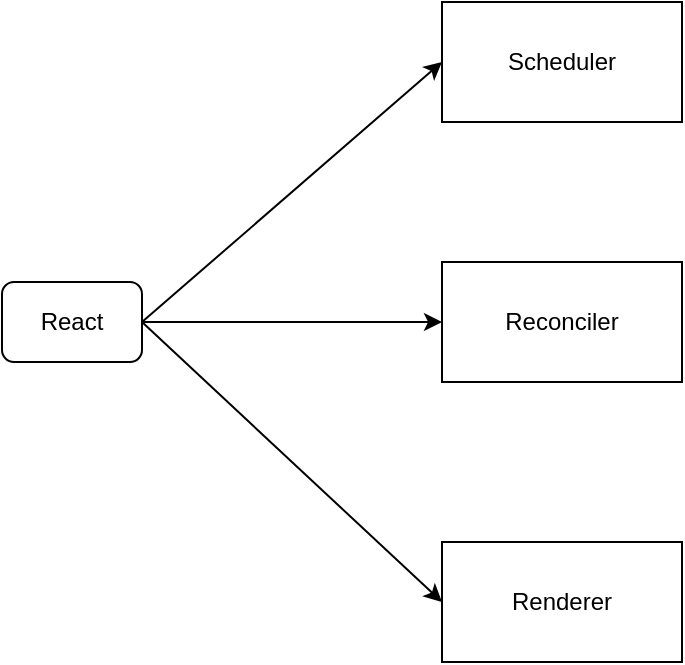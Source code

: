 <mxfile version="14.4.3" type="device"><diagram id="a-J5WB3At-wVUNw4GOHZ" name="第 1 页"><mxGraphModel dx="946" dy="600" grid="1" gridSize="10" guides="1" tooltips="1" connect="1" arrows="1" fold="1" page="1" pageScale="1" pageWidth="827" pageHeight="1169" math="0" shadow="0"><root><mxCell id="0"/><mxCell id="1" parent="0"/><mxCell id="pNNIocYUa1iY3Cu5iwgK-1" value="React" style="rounded=1;whiteSpace=wrap;html=1;" vertex="1" parent="1"><mxGeometry x="20" y="260" width="70" height="40" as="geometry"/></mxCell><mxCell id="pNNIocYUa1iY3Cu5iwgK-2" value="Scheduler" style="rounded=0;whiteSpace=wrap;html=1;" vertex="1" parent="1"><mxGeometry x="240" y="120" width="120" height="60" as="geometry"/></mxCell><mxCell id="pNNIocYUa1iY3Cu5iwgK-3" value="Reconciler" style="rounded=0;whiteSpace=wrap;html=1;" vertex="1" parent="1"><mxGeometry x="240" y="250" width="120" height="60" as="geometry"/></mxCell><mxCell id="pNNIocYUa1iY3Cu5iwgK-4" value="Renderer" style="rounded=0;whiteSpace=wrap;html=1;" vertex="1" parent="1"><mxGeometry x="240" y="390" width="120" height="60" as="geometry"/></mxCell><mxCell id="pNNIocYUa1iY3Cu5iwgK-5" value="" style="endArrow=classic;html=1;entryX=0;entryY=0.5;entryDx=0;entryDy=0;" edge="1" parent="1" target="pNNIocYUa1iY3Cu5iwgK-2"><mxGeometry width="50" height="50" relative="1" as="geometry"><mxPoint x="90" y="280" as="sourcePoint"/><mxPoint x="140" y="230" as="targetPoint"/></mxGeometry></mxCell><mxCell id="pNNIocYUa1iY3Cu5iwgK-6" value="" style="endArrow=classic;html=1;entryX=0;entryY=0.5;entryDx=0;entryDy=0;" edge="1" parent="1" target="pNNIocYUa1iY3Cu5iwgK-3"><mxGeometry width="50" height="50" relative="1" as="geometry"><mxPoint x="90" y="280" as="sourcePoint"/><mxPoint x="140" y="230" as="targetPoint"/></mxGeometry></mxCell><mxCell id="pNNIocYUa1iY3Cu5iwgK-7" value="" style="endArrow=classic;html=1;entryX=0;entryY=0.5;entryDx=0;entryDy=0;" edge="1" parent="1" target="pNNIocYUa1iY3Cu5iwgK-4"><mxGeometry width="50" height="50" relative="1" as="geometry"><mxPoint x="90" y="280" as="sourcePoint"/><mxPoint x="150" y="310" as="targetPoint"/></mxGeometry></mxCell></root></mxGraphModel></diagram></mxfile>